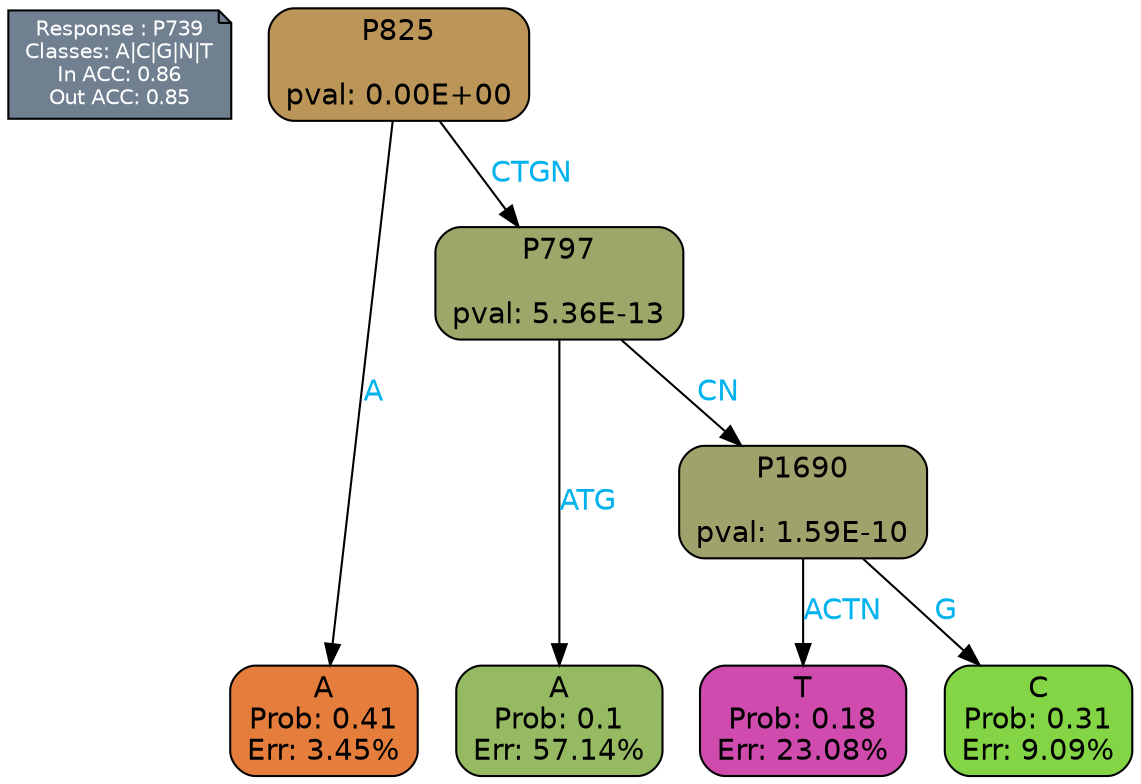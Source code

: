 digraph Tree {
node [shape=box, style="filled, rounded", color="black", fontname=helvetica] ;
graph [ranksep=equally, splines=polylines, bgcolor=transparent, dpi=600] ;
edge [fontname=helvetica] ;
LEGEND [label="Response : P739
Classes: A|C|G|N|T
In ACC: 0.86
Out ACC: 0.85
",shape=note,align=left,style=filled,fillcolor="slategray",fontcolor="white",fontsize=10];1 [label="P825

pval: 0.00E+00", fillcolor="#bb9658"] ;
2 [label="A
Prob: 0.41
Err: 3.45%", fillcolor="#e57e3d"] ;
3 [label="P797

pval: 5.36E-13", fillcolor="#9ea66a"] ;
4 [label="A
Prob: 0.1
Err: 57.14%", fillcolor="#95ba61"] ;
5 [label="P1690

pval: 1.59E-10", fillcolor="#a0a26c"] ;
6 [label="T
Prob: 0.18
Err: 23.08%", fillcolor="#cf4bae"] ;
7 [label="C
Prob: 0.31
Err: 9.09%", fillcolor="#84d545"] ;
1 -> 2 [label="A",fontcolor=deepskyblue2] ;
1 -> 3 [label="CTGN",fontcolor=deepskyblue2] ;
3 -> 4 [label="ATG",fontcolor=deepskyblue2] ;
3 -> 5 [label="CN",fontcolor=deepskyblue2] ;
5 -> 6 [label="ACTN",fontcolor=deepskyblue2] ;
5 -> 7 [label="G",fontcolor=deepskyblue2] ;
{rank = same; 2;4;6;7;}{rank = same; LEGEND;1;}}